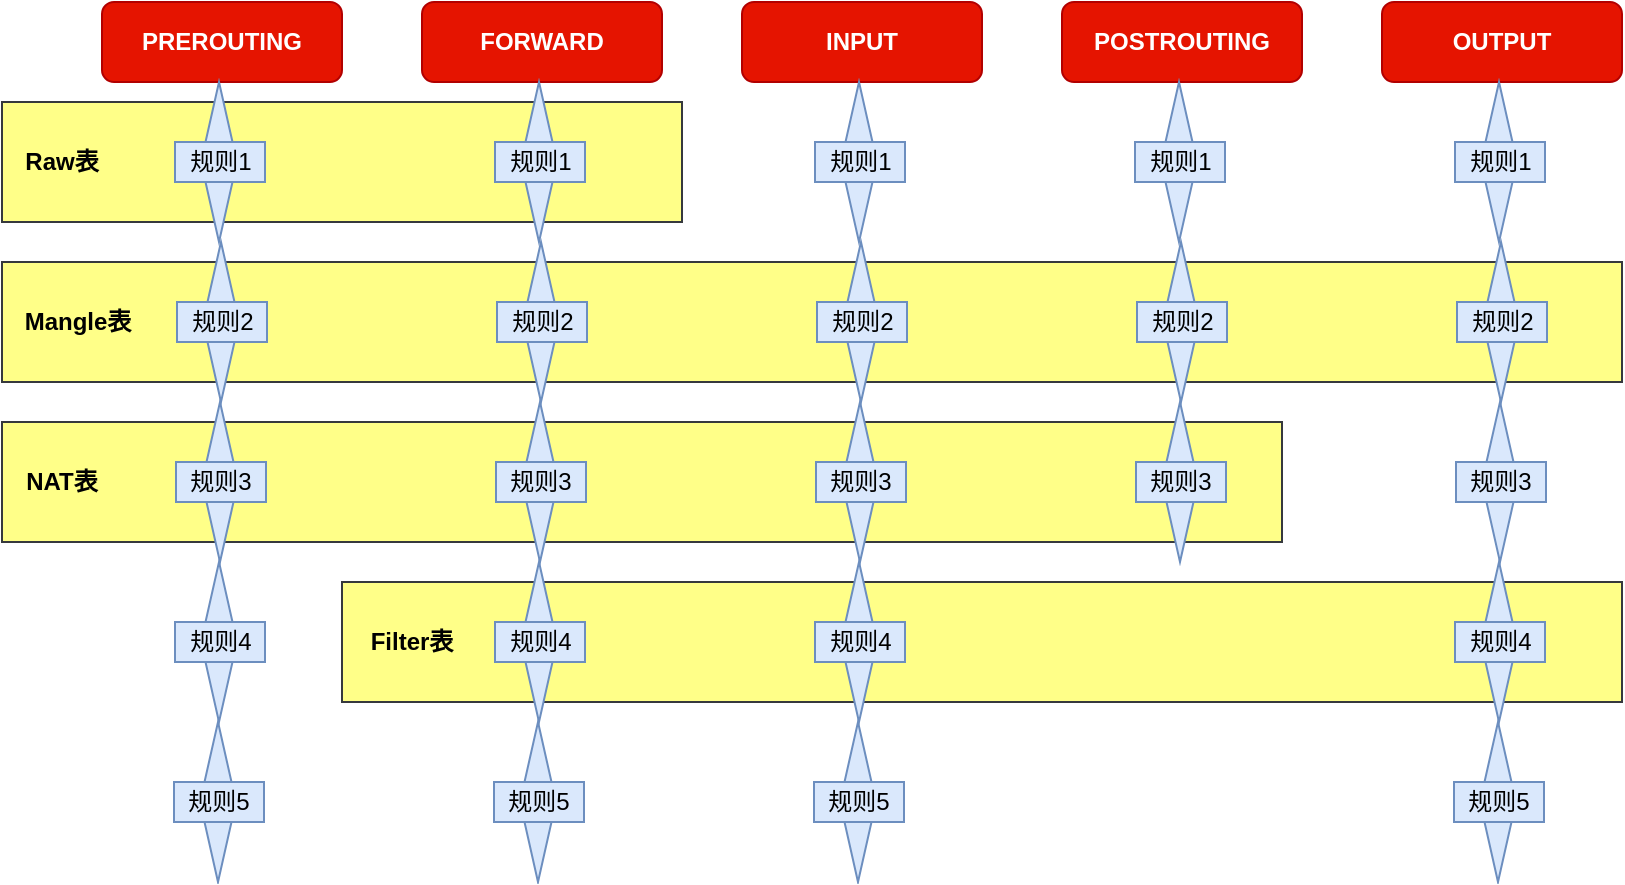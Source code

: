 <mxfile version="12.2.3" type="github" pages="1"><diagram id="YPTHDKjMDdZ0df9Zm2tn" name="Page-1"><mxGraphModel dx="1082" dy="509" grid="1" gridSize="10" guides="1" tooltips="1" connect="1" arrows="1" fold="1" page="1" pageScale="1" pageWidth="827" pageHeight="1169" math="0" shadow="0"><root><mxCell id="0"/><mxCell id="1" parent="0"/><mxCell id="HoJw07WEgpqZ8-vBHWcj-193" value="" style="rounded=0;whiteSpace=wrap;html=1;fillColor=#ffff88;strokeColor=#36393d;" vertex="1" parent="1"><mxGeometry x="230" y="320" width="640" height="60" as="geometry"/></mxCell><mxCell id="HoJw07WEgpqZ8-vBHWcj-194" value="&lt;b&gt;Filter表&lt;/b&gt;" style="text;html=1;strokeColor=none;fillColor=none;align=center;verticalAlign=middle;whiteSpace=wrap;rounded=0;" vertex="1" parent="1"><mxGeometry x="240" y="340" width="50" height="20" as="geometry"/></mxCell><mxCell id="HoJw07WEgpqZ8-vBHWcj-191" value="" style="rounded=0;whiteSpace=wrap;html=1;fillColor=#ffff88;strokeColor=#36393d;" vertex="1" parent="1"><mxGeometry x="60" y="240" width="640" height="60" as="geometry"/></mxCell><mxCell id="HoJw07WEgpqZ8-vBHWcj-192" value="&lt;b&gt;NAT表&lt;/b&gt;" style="text;html=1;strokeColor=none;fillColor=none;align=center;verticalAlign=middle;whiteSpace=wrap;rounded=0;" vertex="1" parent="1"><mxGeometry x="70" y="260" width="40" height="20" as="geometry"/></mxCell><mxCell id="HoJw07WEgpqZ8-vBHWcj-189" value="" style="rounded=0;whiteSpace=wrap;html=1;fillColor=#ffff88;strokeColor=#36393d;" vertex="1" parent="1"><mxGeometry x="60" y="160" width="810" height="60" as="geometry"/></mxCell><mxCell id="HoJw07WEgpqZ8-vBHWcj-190" value="&lt;b&gt;Mangle表&lt;/b&gt;" style="text;html=1;strokeColor=none;fillColor=none;align=center;verticalAlign=middle;whiteSpace=wrap;rounded=0;" vertex="1" parent="1"><mxGeometry x="68" y="180" width="60" height="20" as="geometry"/></mxCell><mxCell id="HoJw07WEgpqZ8-vBHWcj-133" value="" style="rounded=0;whiteSpace=wrap;html=1;fillColor=#ffff88;strokeColor=#36393d;" vertex="1" parent="1"><mxGeometry x="60" y="80" width="340" height="60" as="geometry"/></mxCell><mxCell id="HoJw07WEgpqZ8-vBHWcj-13" value="&lt;b&gt;PREROUTING&lt;/b&gt;" style="rounded=1;whiteSpace=wrap;html=1;fillColor=#e51400;strokeColor=#B20000;fontColor=#ffffff;" vertex="1" parent="1"><mxGeometry x="110" y="30" width="120" height="40" as="geometry"/></mxCell><mxCell id="HoJw07WEgpqZ8-vBHWcj-21" value="" style="group" vertex="1" connectable="0" parent="1"><mxGeometry x="147.5" y="230" width="45" height="80" as="geometry"/></mxCell><mxCell id="HoJw07WEgpqZ8-vBHWcj-26" value="" style="group" vertex="1" connectable="0" parent="1"><mxGeometry x="147.5" y="150" width="45" height="80" as="geometry"/></mxCell><mxCell id="HoJw07WEgpqZ8-vBHWcj-20" value="" style="group" vertex="1" connectable="0" parent="HoJw07WEgpqZ8-vBHWcj-26"><mxGeometry width="45" height="80" as="geometry"/></mxCell><mxCell id="HoJw07WEgpqZ8-vBHWcj-14" value="" style="group" vertex="1" connectable="0" parent="HoJw07WEgpqZ8-vBHWcj-20"><mxGeometry width="45" height="80" as="geometry"/></mxCell><mxCell id="HoJw07WEgpqZ8-vBHWcj-10" value="" style="rhombus;whiteSpace=wrap;html=1;fillColor=#dae8fc;strokeColor=#6c8ebf;" vertex="1" parent="HoJw07WEgpqZ8-vBHWcj-14"><mxGeometry x="13" width="18" height="80" as="geometry"/></mxCell><mxCell id="HoJw07WEgpqZ8-vBHWcj-12" value="规则2" style="rounded=0;whiteSpace=wrap;html=1;fillColor=#dae8fc;strokeColor=#6c8ebf;" vertex="1" parent="HoJw07WEgpqZ8-vBHWcj-14"><mxGeometry y="30" width="45" height="20" as="geometry"/></mxCell><mxCell id="HoJw07WEgpqZ8-vBHWcj-32" value="" style="group" vertex="1" connectable="0" parent="1"><mxGeometry x="147" y="230" width="45" height="80" as="geometry"/></mxCell><mxCell id="HoJw07WEgpqZ8-vBHWcj-33" value="" style="group" vertex="1" connectable="0" parent="HoJw07WEgpqZ8-vBHWcj-32"><mxGeometry width="45" height="80" as="geometry"/></mxCell><mxCell id="HoJw07WEgpqZ8-vBHWcj-34" value="" style="group" vertex="1" connectable="0" parent="HoJw07WEgpqZ8-vBHWcj-33"><mxGeometry width="45" height="80" as="geometry"/></mxCell><mxCell id="HoJw07WEgpqZ8-vBHWcj-35" value="" style="rhombus;whiteSpace=wrap;html=1;fillColor=#dae8fc;strokeColor=#6c8ebf;" vertex="1" parent="HoJw07WEgpqZ8-vBHWcj-34"><mxGeometry x="13" width="18" height="80" as="geometry"/></mxCell><mxCell id="HoJw07WEgpqZ8-vBHWcj-36" value="规则3" style="rounded=0;whiteSpace=wrap;html=1;fillColor=#dae8fc;strokeColor=#6c8ebf;" vertex="1" parent="HoJw07WEgpqZ8-vBHWcj-34"><mxGeometry y="30" width="45" height="20" as="geometry"/></mxCell><mxCell id="HoJw07WEgpqZ8-vBHWcj-37" value="" style="group" vertex="1" connectable="0" parent="1"><mxGeometry x="146.5" y="70" width="45" height="80" as="geometry"/></mxCell><mxCell id="HoJw07WEgpqZ8-vBHWcj-38" value="" style="group" vertex="1" connectable="0" parent="HoJw07WEgpqZ8-vBHWcj-37"><mxGeometry width="45" height="80" as="geometry"/></mxCell><mxCell id="HoJw07WEgpqZ8-vBHWcj-39" value="" style="group" vertex="1" connectable="0" parent="HoJw07WEgpqZ8-vBHWcj-38"><mxGeometry width="45" height="80" as="geometry"/></mxCell><mxCell id="HoJw07WEgpqZ8-vBHWcj-40" value="" style="rhombus;whiteSpace=wrap;html=1;fillColor=#dae8fc;strokeColor=#6c8ebf;" vertex="1" parent="HoJw07WEgpqZ8-vBHWcj-39"><mxGeometry x="13" width="18" height="80" as="geometry"/></mxCell><mxCell id="HoJw07WEgpqZ8-vBHWcj-41" value="规则1" style="rounded=0;whiteSpace=wrap;html=1;fillColor=#dae8fc;strokeColor=#6c8ebf;" vertex="1" parent="HoJw07WEgpqZ8-vBHWcj-39"><mxGeometry y="30" width="45" height="20" as="geometry"/></mxCell><mxCell id="HoJw07WEgpqZ8-vBHWcj-42" value="" style="group" vertex="1" connectable="0" parent="1"><mxGeometry x="146.5" y="310" width="45" height="80" as="geometry"/></mxCell><mxCell id="HoJw07WEgpqZ8-vBHWcj-43" value="" style="group" vertex="1" connectable="0" parent="HoJw07WEgpqZ8-vBHWcj-42"><mxGeometry width="45" height="80" as="geometry"/></mxCell><mxCell id="HoJw07WEgpqZ8-vBHWcj-45" value="" style="rhombus;whiteSpace=wrap;html=1;fillColor=#dae8fc;strokeColor=#6c8ebf;" vertex="1" parent="HoJw07WEgpqZ8-vBHWcj-43"><mxGeometry x="13" width="18" height="80" as="geometry"/></mxCell><mxCell id="HoJw07WEgpqZ8-vBHWcj-46" value="规则4" style="rounded=0;whiteSpace=wrap;html=1;fillColor=#dae8fc;strokeColor=#6c8ebf;" vertex="1" parent="HoJw07WEgpqZ8-vBHWcj-43"><mxGeometry y="30" width="45" height="20" as="geometry"/></mxCell><mxCell id="HoJw07WEgpqZ8-vBHWcj-79" value="&lt;b&gt;FORWARD&lt;/b&gt;" style="rounded=1;whiteSpace=wrap;html=1;fillColor=#e51400;strokeColor=#B20000;fontColor=#ffffff;" vertex="1" parent="1"><mxGeometry x="270" y="30" width="120" height="40" as="geometry"/></mxCell><mxCell id="HoJw07WEgpqZ8-vBHWcj-80" value="" style="group" vertex="1" connectable="0" parent="1"><mxGeometry x="307.5" y="230" width="45" height="80" as="geometry"/></mxCell><mxCell id="HoJw07WEgpqZ8-vBHWcj-81" value="" style="group;" vertex="1" connectable="0" parent="1"><mxGeometry x="307.5" y="150" width="45" height="80" as="geometry"/></mxCell><mxCell id="HoJw07WEgpqZ8-vBHWcj-82" value="" style="group" vertex="1" connectable="0" parent="HoJw07WEgpqZ8-vBHWcj-81"><mxGeometry width="45" height="80" as="geometry"/></mxCell><mxCell id="HoJw07WEgpqZ8-vBHWcj-83" value="" style="group" vertex="1" connectable="0" parent="HoJw07WEgpqZ8-vBHWcj-82"><mxGeometry width="45" height="80" as="geometry"/></mxCell><mxCell id="HoJw07WEgpqZ8-vBHWcj-84" value="" style="rhombus;whiteSpace=wrap;html=1;fillColor=#dae8fc;strokeColor=#6c8ebf;" vertex="1" parent="HoJw07WEgpqZ8-vBHWcj-83"><mxGeometry x="13" width="18" height="80" as="geometry"/></mxCell><mxCell id="HoJw07WEgpqZ8-vBHWcj-85" value="规则2" style="rounded=0;whiteSpace=wrap;html=1;fillColor=#dae8fc;strokeColor=#6c8ebf;" vertex="1" parent="HoJw07WEgpqZ8-vBHWcj-83"><mxGeometry y="30" width="45" height="20" as="geometry"/></mxCell><mxCell id="HoJw07WEgpqZ8-vBHWcj-86" value="" style="group;" vertex="1" connectable="0" parent="1"><mxGeometry x="307" y="230" width="45" height="80" as="geometry"/></mxCell><mxCell id="HoJw07WEgpqZ8-vBHWcj-87" value="" style="group" vertex="1" connectable="0" parent="HoJw07WEgpqZ8-vBHWcj-86"><mxGeometry width="45" height="80" as="geometry"/></mxCell><mxCell id="HoJw07WEgpqZ8-vBHWcj-88" value="" style="group" vertex="1" connectable="0" parent="HoJw07WEgpqZ8-vBHWcj-87"><mxGeometry width="45" height="80" as="geometry"/></mxCell><mxCell id="HoJw07WEgpqZ8-vBHWcj-89" value="" style="rhombus;whiteSpace=wrap;html=1;fillColor=#dae8fc;strokeColor=#6c8ebf;" vertex="1" parent="HoJw07WEgpqZ8-vBHWcj-88"><mxGeometry x="13" width="18" height="80" as="geometry"/></mxCell><mxCell id="HoJw07WEgpqZ8-vBHWcj-90" value="规则3" style="rounded=0;whiteSpace=wrap;html=1;fillColor=#dae8fc;strokeColor=#6c8ebf;" vertex="1" parent="HoJw07WEgpqZ8-vBHWcj-88"><mxGeometry y="30" width="45" height="20" as="geometry"/></mxCell><mxCell id="HoJw07WEgpqZ8-vBHWcj-91" value="" style="group" vertex="1" connectable="0" parent="1"><mxGeometry x="306.5" y="70" width="45" height="80" as="geometry"/></mxCell><mxCell id="HoJw07WEgpqZ8-vBHWcj-92" value="" style="group" vertex="1" connectable="0" parent="HoJw07WEgpqZ8-vBHWcj-91"><mxGeometry width="45" height="80" as="geometry"/></mxCell><mxCell id="HoJw07WEgpqZ8-vBHWcj-93" value="" style="group" vertex="1" connectable="0" parent="HoJw07WEgpqZ8-vBHWcj-92"><mxGeometry width="45" height="80" as="geometry"/></mxCell><mxCell id="HoJw07WEgpqZ8-vBHWcj-94" value="" style="rhombus;whiteSpace=wrap;html=1;fillColor=#dae8fc;strokeColor=#6c8ebf;" vertex="1" parent="HoJw07WEgpqZ8-vBHWcj-93"><mxGeometry x="13" width="18" height="80" as="geometry"/></mxCell><mxCell id="HoJw07WEgpqZ8-vBHWcj-95" value="规则1" style="rounded=0;whiteSpace=wrap;html=1;fillColor=#dae8fc;strokeColor=#6c8ebf;" vertex="1" parent="HoJw07WEgpqZ8-vBHWcj-93"><mxGeometry y="30" width="45" height="20" as="geometry"/></mxCell><mxCell id="HoJw07WEgpqZ8-vBHWcj-96" value="" style="group;" vertex="1" connectable="0" parent="1"><mxGeometry x="306.5" y="310" width="45" height="80" as="geometry"/></mxCell><mxCell id="HoJw07WEgpqZ8-vBHWcj-97" value="" style="group" vertex="1" connectable="0" parent="HoJw07WEgpqZ8-vBHWcj-96"><mxGeometry width="45" height="80" as="geometry"/></mxCell><mxCell id="HoJw07WEgpqZ8-vBHWcj-98" value="" style="group" vertex="1" connectable="0" parent="HoJw07WEgpqZ8-vBHWcj-97"><mxGeometry width="45" height="80" as="geometry"/></mxCell><mxCell id="HoJw07WEgpqZ8-vBHWcj-99" value="" style="rhombus;whiteSpace=wrap;html=1;fillColor=#dae8fc;strokeColor=#6c8ebf;" vertex="1" parent="HoJw07WEgpqZ8-vBHWcj-98"><mxGeometry x="13" width="18" height="80" as="geometry"/></mxCell><mxCell id="HoJw07WEgpqZ8-vBHWcj-100" value="规则4" style="rounded=0;whiteSpace=wrap;html=1;fillColor=#dae8fc;strokeColor=#6c8ebf;" vertex="1" parent="HoJw07WEgpqZ8-vBHWcj-98"><mxGeometry y="30" width="45" height="20" as="geometry"/></mxCell><mxCell id="HoJw07WEgpqZ8-vBHWcj-106" value="&lt;b&gt;INPUT&lt;/b&gt;" style="rounded=1;whiteSpace=wrap;html=1;fillColor=#e51400;strokeColor=#B20000;fontColor=#ffffff;" vertex="1" parent="1"><mxGeometry x="430" y="30" width="120" height="40" as="geometry"/></mxCell><mxCell id="HoJw07WEgpqZ8-vBHWcj-107" value="" style="group" vertex="1" connectable="0" parent="1"><mxGeometry x="467.5" y="230" width="45" height="80" as="geometry"/></mxCell><mxCell id="HoJw07WEgpqZ8-vBHWcj-123" value="" style="group" vertex="1" connectable="0" parent="1"><mxGeometry x="466.5" y="310" width="45" height="80" as="geometry"/></mxCell><mxCell id="HoJw07WEgpqZ8-vBHWcj-124" value="" style="group" vertex="1" connectable="0" parent="HoJw07WEgpqZ8-vBHWcj-123"><mxGeometry width="45" height="80" as="geometry"/></mxCell><mxCell id="HoJw07WEgpqZ8-vBHWcj-125" value="" style="group" vertex="1" connectable="0" parent="HoJw07WEgpqZ8-vBHWcj-124"><mxGeometry width="45" height="80" as="geometry"/></mxCell><mxCell id="HoJw07WEgpqZ8-vBHWcj-126" value="" style="rhombus;whiteSpace=wrap;html=1;fillColor=#dae8fc;strokeColor=#6c8ebf;" vertex="1" parent="HoJw07WEgpqZ8-vBHWcj-125"><mxGeometry x="13" width="18" height="80" as="geometry"/></mxCell><mxCell id="HoJw07WEgpqZ8-vBHWcj-127" value="规则4" style="rounded=0;whiteSpace=wrap;html=1;fillColor=#dae8fc;strokeColor=#6c8ebf;" vertex="1" parent="HoJw07WEgpqZ8-vBHWcj-125"><mxGeometry y="30" width="45" height="20" as="geometry"/></mxCell><mxCell id="HoJw07WEgpqZ8-vBHWcj-134" value="&lt;b&gt;Raw表&lt;/b&gt;" style="text;html=1;strokeColor=none;fillColor=none;align=center;verticalAlign=middle;whiteSpace=wrap;rounded=0;" vertex="1" parent="1"><mxGeometry x="70" y="100" width="40" height="20" as="geometry"/></mxCell><mxCell id="HoJw07WEgpqZ8-vBHWcj-135" value="&lt;b&gt;POSTROUTING&lt;/b&gt;" style="rounded=1;whiteSpace=wrap;html=1;fillColor=#e51400;strokeColor=#B20000;fontColor=#ffffff;" vertex="1" parent="1"><mxGeometry x="590" y="30" width="120" height="40" as="geometry"/></mxCell><mxCell id="HoJw07WEgpqZ8-vBHWcj-136" value="" style="group" vertex="1" connectable="0" parent="1"><mxGeometry x="627.5" y="230" width="45" height="80" as="geometry"/></mxCell><mxCell id="HoJw07WEgpqZ8-vBHWcj-137" value="" style="group" vertex="1" connectable="0" parent="1"><mxGeometry x="627.5" y="150" width="45" height="80" as="geometry"/></mxCell><mxCell id="HoJw07WEgpqZ8-vBHWcj-138" value="" style="group" vertex="1" connectable="0" parent="HoJw07WEgpqZ8-vBHWcj-137"><mxGeometry width="45" height="80" as="geometry"/></mxCell><mxCell id="HoJw07WEgpqZ8-vBHWcj-139" value="" style="group" vertex="1" connectable="0" parent="HoJw07WEgpqZ8-vBHWcj-138"><mxGeometry width="45" height="80" as="geometry"/></mxCell><mxCell id="HoJw07WEgpqZ8-vBHWcj-140" value="" style="rhombus;whiteSpace=wrap;html=1;fillColor=#dae8fc;strokeColor=#6c8ebf;" vertex="1" parent="HoJw07WEgpqZ8-vBHWcj-139"><mxGeometry x="13" width="18" height="80" as="geometry"/></mxCell><mxCell id="HoJw07WEgpqZ8-vBHWcj-141" value="规则2" style="rounded=0;whiteSpace=wrap;html=1;fillColor=#dae8fc;strokeColor=#6c8ebf;" vertex="1" parent="HoJw07WEgpqZ8-vBHWcj-139"><mxGeometry y="30" width="45" height="20" as="geometry"/></mxCell><mxCell id="HoJw07WEgpqZ8-vBHWcj-142" value="" style="group" vertex="1" connectable="0" parent="1"><mxGeometry x="627" y="230" width="45" height="80" as="geometry"/></mxCell><mxCell id="HoJw07WEgpqZ8-vBHWcj-143" value="" style="group" vertex="1" connectable="0" parent="HoJw07WEgpqZ8-vBHWcj-142"><mxGeometry width="45" height="80" as="geometry"/></mxCell><mxCell id="HoJw07WEgpqZ8-vBHWcj-144" value="" style="group" vertex="1" connectable="0" parent="HoJw07WEgpqZ8-vBHWcj-143"><mxGeometry width="45" height="80" as="geometry"/></mxCell><mxCell id="HoJw07WEgpqZ8-vBHWcj-145" value="" style="rhombus;whiteSpace=wrap;html=1;fillColor=#dae8fc;strokeColor=#6c8ebf;" vertex="1" parent="HoJw07WEgpqZ8-vBHWcj-144"><mxGeometry x="13" width="18" height="80" as="geometry"/></mxCell><mxCell id="HoJw07WEgpqZ8-vBHWcj-146" value="规则3" style="rounded=0;whiteSpace=wrap;html=1;fillColor=#dae8fc;strokeColor=#6c8ebf;" vertex="1" parent="HoJw07WEgpqZ8-vBHWcj-144"><mxGeometry y="30" width="45" height="20" as="geometry"/></mxCell><mxCell id="HoJw07WEgpqZ8-vBHWcj-147" value="" style="group" vertex="1" connectable="0" parent="1"><mxGeometry x="626.5" y="70" width="45" height="80" as="geometry"/></mxCell><mxCell id="HoJw07WEgpqZ8-vBHWcj-148" value="" style="group" vertex="1" connectable="0" parent="HoJw07WEgpqZ8-vBHWcj-147"><mxGeometry width="45" height="80" as="geometry"/></mxCell><mxCell id="HoJw07WEgpqZ8-vBHWcj-149" value="" style="group" vertex="1" connectable="0" parent="HoJw07WEgpqZ8-vBHWcj-148"><mxGeometry width="45" height="80" as="geometry"/></mxCell><mxCell id="HoJw07WEgpqZ8-vBHWcj-150" value="" style="rhombus;whiteSpace=wrap;html=1;fillColor=#dae8fc;strokeColor=#6c8ebf;" vertex="1" parent="HoJw07WEgpqZ8-vBHWcj-149"><mxGeometry x="13" width="18" height="80" as="geometry"/></mxCell><mxCell id="HoJw07WEgpqZ8-vBHWcj-151" value="规则1" style="rounded=0;whiteSpace=wrap;html=1;fillColor=#dae8fc;strokeColor=#6c8ebf;" vertex="1" parent="HoJw07WEgpqZ8-vBHWcj-149"><mxGeometry y="30" width="45" height="20" as="geometry"/></mxCell><mxCell id="HoJw07WEgpqZ8-vBHWcj-162" value="&lt;b&gt;OUTPUT&lt;/b&gt;" style="rounded=1;whiteSpace=wrap;html=1;fillColor=#e51400;strokeColor=#B20000;fontColor=#ffffff;" vertex="1" parent="1"><mxGeometry x="750" y="30" width="120" height="40" as="geometry"/></mxCell><mxCell id="HoJw07WEgpqZ8-vBHWcj-163" value="" style="group" vertex="1" connectable="0" parent="1"><mxGeometry x="787.5" y="230" width="45" height="80" as="geometry"/></mxCell><mxCell id="HoJw07WEgpqZ8-vBHWcj-164" value="" style="group" vertex="1" connectable="0" parent="1"><mxGeometry x="787.5" y="150" width="45" height="80" as="geometry"/></mxCell><mxCell id="HoJw07WEgpqZ8-vBHWcj-165" value="" style="group" vertex="1" connectable="0" parent="HoJw07WEgpqZ8-vBHWcj-164"><mxGeometry width="45" height="80" as="geometry"/></mxCell><mxCell id="HoJw07WEgpqZ8-vBHWcj-166" value="" style="group" vertex="1" connectable="0" parent="HoJw07WEgpqZ8-vBHWcj-165"><mxGeometry width="45" height="80" as="geometry"/></mxCell><mxCell id="HoJw07WEgpqZ8-vBHWcj-167" value="" style="rhombus;whiteSpace=wrap;html=1;fillColor=#dae8fc;strokeColor=#6c8ebf;" vertex="1" parent="HoJw07WEgpqZ8-vBHWcj-166"><mxGeometry x="13" width="18" height="80" as="geometry"/></mxCell><mxCell id="HoJw07WEgpqZ8-vBHWcj-168" value="规则2" style="rounded=0;whiteSpace=wrap;html=1;fillColor=#dae8fc;strokeColor=#6c8ebf;" vertex="1" parent="HoJw07WEgpqZ8-vBHWcj-166"><mxGeometry y="30" width="45" height="20" as="geometry"/></mxCell><mxCell id="HoJw07WEgpqZ8-vBHWcj-169" value="" style="group" vertex="1" connectable="0" parent="1"><mxGeometry x="787" y="230" width="45" height="80" as="geometry"/></mxCell><mxCell id="HoJw07WEgpqZ8-vBHWcj-170" value="" style="group" vertex="1" connectable="0" parent="HoJw07WEgpqZ8-vBHWcj-169"><mxGeometry width="45" height="80" as="geometry"/></mxCell><mxCell id="HoJw07WEgpqZ8-vBHWcj-171" value="" style="group" vertex="1" connectable="0" parent="HoJw07WEgpqZ8-vBHWcj-170"><mxGeometry width="45" height="80" as="geometry"/></mxCell><mxCell id="HoJw07WEgpqZ8-vBHWcj-172" value="" style="rhombus;whiteSpace=wrap;html=1;fillColor=#dae8fc;strokeColor=#6c8ebf;" vertex="1" parent="HoJw07WEgpqZ8-vBHWcj-171"><mxGeometry x="13" width="18" height="80" as="geometry"/></mxCell><mxCell id="HoJw07WEgpqZ8-vBHWcj-173" value="规则3" style="rounded=0;whiteSpace=wrap;html=1;fillColor=#dae8fc;strokeColor=#6c8ebf;" vertex="1" parent="HoJw07WEgpqZ8-vBHWcj-171"><mxGeometry y="30" width="45" height="20" as="geometry"/></mxCell><mxCell id="HoJw07WEgpqZ8-vBHWcj-174" value="" style="group" vertex="1" connectable="0" parent="1"><mxGeometry x="786.5" y="70" width="45" height="80" as="geometry"/></mxCell><mxCell id="HoJw07WEgpqZ8-vBHWcj-175" value="" style="group" vertex="1" connectable="0" parent="HoJw07WEgpqZ8-vBHWcj-174"><mxGeometry width="45" height="80" as="geometry"/></mxCell><mxCell id="HoJw07WEgpqZ8-vBHWcj-176" value="" style="group" vertex="1" connectable="0" parent="HoJw07WEgpqZ8-vBHWcj-175"><mxGeometry width="45" height="80" as="geometry"/></mxCell><mxCell id="HoJw07WEgpqZ8-vBHWcj-177" value="" style="rhombus;whiteSpace=wrap;html=1;fillColor=#dae8fc;strokeColor=#6c8ebf;" vertex="1" parent="HoJw07WEgpqZ8-vBHWcj-176"><mxGeometry x="13" width="18" height="80" as="geometry"/></mxCell><mxCell id="HoJw07WEgpqZ8-vBHWcj-178" value="规则1" style="rounded=0;whiteSpace=wrap;html=1;fillColor=#dae8fc;strokeColor=#6c8ebf;" vertex="1" parent="HoJw07WEgpqZ8-vBHWcj-176"><mxGeometry y="30" width="45" height="20" as="geometry"/></mxCell><mxCell id="HoJw07WEgpqZ8-vBHWcj-179" value="" style="group" vertex="1" connectable="0" parent="1"><mxGeometry x="786.5" y="310" width="45" height="80" as="geometry"/></mxCell><mxCell id="HoJw07WEgpqZ8-vBHWcj-180" value="" style="group" vertex="1" connectable="0" parent="HoJw07WEgpqZ8-vBHWcj-179"><mxGeometry width="45" height="80" as="geometry"/></mxCell><mxCell id="HoJw07WEgpqZ8-vBHWcj-181" value="" style="group" vertex="1" connectable="0" parent="HoJw07WEgpqZ8-vBHWcj-180"><mxGeometry width="45" height="80" as="geometry"/></mxCell><mxCell id="HoJw07WEgpqZ8-vBHWcj-182" value="" style="rhombus;whiteSpace=wrap;html=1;fillColor=#dae8fc;strokeColor=#6c8ebf;" vertex="1" parent="HoJw07WEgpqZ8-vBHWcj-181"><mxGeometry x="13" width="18" height="80" as="geometry"/></mxCell><mxCell id="HoJw07WEgpqZ8-vBHWcj-183" value="规则4" style="rounded=0;whiteSpace=wrap;html=1;fillColor=#dae8fc;strokeColor=#6c8ebf;" vertex="1" parent="HoJw07WEgpqZ8-vBHWcj-181"><mxGeometry y="30" width="45" height="20" as="geometry"/></mxCell><mxCell id="HoJw07WEgpqZ8-vBHWcj-184" value="" style="group" vertex="1" connectable="0" parent="1"><mxGeometry x="786" y="390" width="45" height="80" as="geometry"/></mxCell><mxCell id="HoJw07WEgpqZ8-vBHWcj-185" value="" style="group" vertex="1" connectable="0" parent="HoJw07WEgpqZ8-vBHWcj-184"><mxGeometry width="45" height="80" as="geometry"/></mxCell><mxCell id="HoJw07WEgpqZ8-vBHWcj-186" value="" style="group" vertex="1" connectable="0" parent="HoJw07WEgpqZ8-vBHWcj-185"><mxGeometry width="45" height="80" as="geometry"/></mxCell><mxCell id="HoJw07WEgpqZ8-vBHWcj-187" value="" style="rhombus;whiteSpace=wrap;html=1;fillColor=#dae8fc;strokeColor=#6c8ebf;" vertex="1" parent="HoJw07WEgpqZ8-vBHWcj-186"><mxGeometry x="13" width="18" height="80" as="geometry"/></mxCell><mxCell id="HoJw07WEgpqZ8-vBHWcj-188" value="规则5" style="rounded=0;whiteSpace=wrap;html=1;fillColor=#dae8fc;strokeColor=#6c8ebf;" vertex="1" parent="HoJw07WEgpqZ8-vBHWcj-186"><mxGeometry y="30" width="45" height="20" as="geometry"/></mxCell><mxCell id="HoJw07WEgpqZ8-vBHWcj-49" value="" style="group" vertex="1" connectable="0" parent="1"><mxGeometry x="146" y="390" width="45" height="80" as="geometry"/></mxCell><mxCell id="HoJw07WEgpqZ8-vBHWcj-50" value="" style="rhombus;whiteSpace=wrap;html=1;fillColor=#dae8fc;strokeColor=#6c8ebf;" vertex="1" parent="HoJw07WEgpqZ8-vBHWcj-49"><mxGeometry x="13" width="18" height="80" as="geometry"/></mxCell><mxCell id="HoJw07WEgpqZ8-vBHWcj-51" value="规则5" style="rounded=0;whiteSpace=wrap;html=1;fillColor=#dae8fc;strokeColor=#6c8ebf;" vertex="1" parent="HoJw07WEgpqZ8-vBHWcj-49"><mxGeometry y="30" width="45" height="20" as="geometry"/></mxCell><mxCell id="HoJw07WEgpqZ8-vBHWcj-102" value="" style="group" vertex="1" connectable="0" parent="1"><mxGeometry x="306" y="390" width="45" height="80" as="geometry"/></mxCell><mxCell id="HoJw07WEgpqZ8-vBHWcj-103" value="" style="group" vertex="1" connectable="0" parent="HoJw07WEgpqZ8-vBHWcj-102"><mxGeometry width="45" height="80" as="geometry"/></mxCell><mxCell id="HoJw07WEgpqZ8-vBHWcj-104" value="" style="rhombus;whiteSpace=wrap;html=1;fillColor=#dae8fc;strokeColor=#6c8ebf;" vertex="1" parent="HoJw07WEgpqZ8-vBHWcj-103"><mxGeometry x="13" width="18" height="80" as="geometry"/></mxCell><mxCell id="HoJw07WEgpqZ8-vBHWcj-105" value="规则5" style="rounded=0;whiteSpace=wrap;html=1;fillColor=#dae8fc;strokeColor=#6c8ebf;" vertex="1" parent="HoJw07WEgpqZ8-vBHWcj-103"><mxGeometry y="30" width="45" height="20" as="geometry"/></mxCell><mxCell id="HoJw07WEgpqZ8-vBHWcj-129" value="" style="group" vertex="1" connectable="0" parent="1"><mxGeometry x="466" y="390" width="45" height="80" as="geometry"/></mxCell><mxCell id="HoJw07WEgpqZ8-vBHWcj-130" value="" style="group" vertex="1" connectable="0" parent="HoJw07WEgpqZ8-vBHWcj-129"><mxGeometry width="45" height="80" as="geometry"/></mxCell><mxCell id="HoJw07WEgpqZ8-vBHWcj-131" value="" style="rhombus;whiteSpace=wrap;html=1;fillColor=#dae8fc;strokeColor=#6c8ebf;" vertex="1" parent="HoJw07WEgpqZ8-vBHWcj-130"><mxGeometry x="13" width="18" height="80" as="geometry"/></mxCell><mxCell id="HoJw07WEgpqZ8-vBHWcj-132" value="规则5" style="rounded=0;whiteSpace=wrap;html=1;fillColor=#dae8fc;strokeColor=#6c8ebf;" vertex="1" parent="HoJw07WEgpqZ8-vBHWcj-130"><mxGeometry y="30" width="45" height="20" as="geometry"/></mxCell><mxCell id="HoJw07WEgpqZ8-vBHWcj-114" value="" style="group" vertex="1" connectable="0" parent="1"><mxGeometry x="467" y="230" width="45" height="80" as="geometry"/></mxCell><mxCell id="HoJw07WEgpqZ8-vBHWcj-115" value="" style="group" vertex="1" connectable="0" parent="HoJw07WEgpqZ8-vBHWcj-114"><mxGeometry width="45" height="80" as="geometry"/></mxCell><mxCell id="HoJw07WEgpqZ8-vBHWcj-116" value="" style="rhombus;whiteSpace=wrap;html=1;fillColor=#dae8fc;strokeColor=#6c8ebf;" vertex="1" parent="HoJw07WEgpqZ8-vBHWcj-115"><mxGeometry x="13" width="18" height="80" as="geometry"/></mxCell><mxCell id="HoJw07WEgpqZ8-vBHWcj-117" value="规则3" style="rounded=0;whiteSpace=wrap;html=1;fillColor=#dae8fc;strokeColor=#6c8ebf;" vertex="1" parent="HoJw07WEgpqZ8-vBHWcj-115"><mxGeometry y="30" width="45" height="20" as="geometry"/></mxCell><mxCell id="HoJw07WEgpqZ8-vBHWcj-109" value="" style="group" vertex="1" connectable="0" parent="1"><mxGeometry x="467.5" y="150" width="45" height="80" as="geometry"/></mxCell><mxCell id="HoJw07WEgpqZ8-vBHWcj-110" value="" style="group" vertex="1" connectable="0" parent="HoJw07WEgpqZ8-vBHWcj-109"><mxGeometry width="45" height="80" as="geometry"/></mxCell><mxCell id="HoJw07WEgpqZ8-vBHWcj-111" value="" style="rhombus;whiteSpace=wrap;html=1;fillColor=#dae8fc;strokeColor=#6c8ebf;" vertex="1" parent="HoJw07WEgpqZ8-vBHWcj-110"><mxGeometry x="13" width="18" height="80" as="geometry"/></mxCell><mxCell id="HoJw07WEgpqZ8-vBHWcj-112" value="规则2" style="rounded=0;whiteSpace=wrap;html=1;fillColor=#dae8fc;strokeColor=#6c8ebf;" vertex="1" parent="HoJw07WEgpqZ8-vBHWcj-110"><mxGeometry y="30" width="45" height="20" as="geometry"/></mxCell><mxCell id="HoJw07WEgpqZ8-vBHWcj-119" value="" style="group" vertex="1" connectable="0" parent="1"><mxGeometry x="466.5" y="70" width="45" height="80" as="geometry"/></mxCell><mxCell id="HoJw07WEgpqZ8-vBHWcj-120" value="" style="group" vertex="1" connectable="0" parent="HoJw07WEgpqZ8-vBHWcj-119"><mxGeometry width="45" height="80" as="geometry"/></mxCell><mxCell id="HoJw07WEgpqZ8-vBHWcj-121" value="" style="rhombus;whiteSpace=wrap;html=1;fillColor=#dae8fc;strokeColor=#6c8ebf;" vertex="1" parent="HoJw07WEgpqZ8-vBHWcj-120"><mxGeometry x="13" width="18" height="80" as="geometry"/></mxCell><mxCell id="HoJw07WEgpqZ8-vBHWcj-122" value="规则1" style="rounded=0;whiteSpace=wrap;html=1;fillColor=#dae8fc;strokeColor=#6c8ebf;" vertex="1" parent="HoJw07WEgpqZ8-vBHWcj-120"><mxGeometry y="30" width="45" height="20" as="geometry"/></mxCell></root></mxGraphModel></diagram></mxfile>